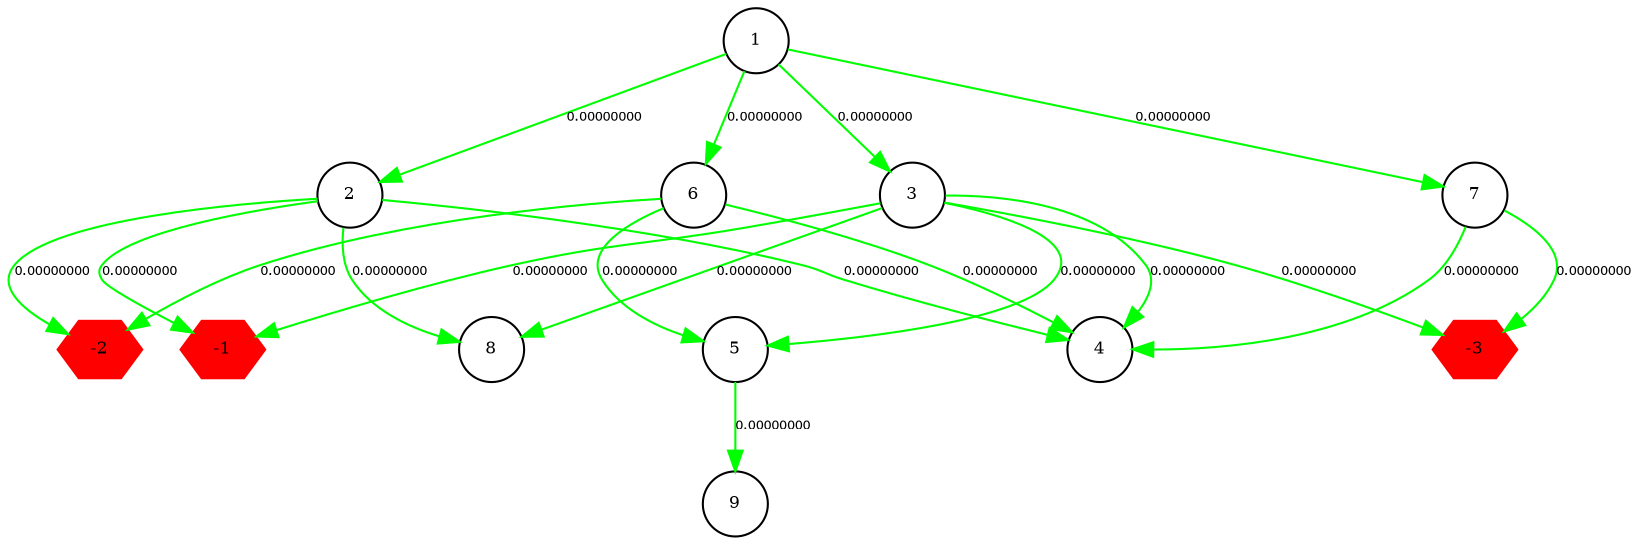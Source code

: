 digraph {
edge  [fontsize=6];
 node [shape=circle,width=0.2,height=0.2,fontsize=8];  1; 2; 3; 4; 5; 6; 7; 8; 9;
 node [shape=hexagon,color = red, style=filled ,width=0.1,height=0.1,fontsize=8];  -3; -2; -1;
1 -> 2 [color= green, label= "0.00000000" ];
1 -> 3 [color= green, label= "0.00000000" ];
1 -> 6 [color= green, label= "0.00000000" ];
1 -> 7 [color= green, label= "0.00000000" ];
2 -> 4 [color= green, label= "0.00000000" ];
2 -> 8 [color= green, label= "0.00000000" ];
2 -> -2 [color= green, label= "0.00000000" ];
2 -> -1 [color= green, label= "0.00000000" ];
3 -> 4 [color= green, label= "0.00000000" ];
3 -> 5 [color= green, label= "0.00000000" ];
3 -> 8 [color= green, label= "0.00000000" ];
3 -> -3 [color= green, label= "0.00000000" ];
3 -> -1 [color= green, label= "0.00000000" ];
5 -> 9 [color= green, label= "0.00000000" ];
6 -> 4 [color= green, label= "0.00000000" ];
6 -> 5 [color= green, label= "0.00000000" ];
6 -> -2 [color= green, label= "0.00000000" ];
7 -> 4 [color= green, label= "0.00000000" ];
7 -> -3 [color= green, label= "0.00000000" ];
}
